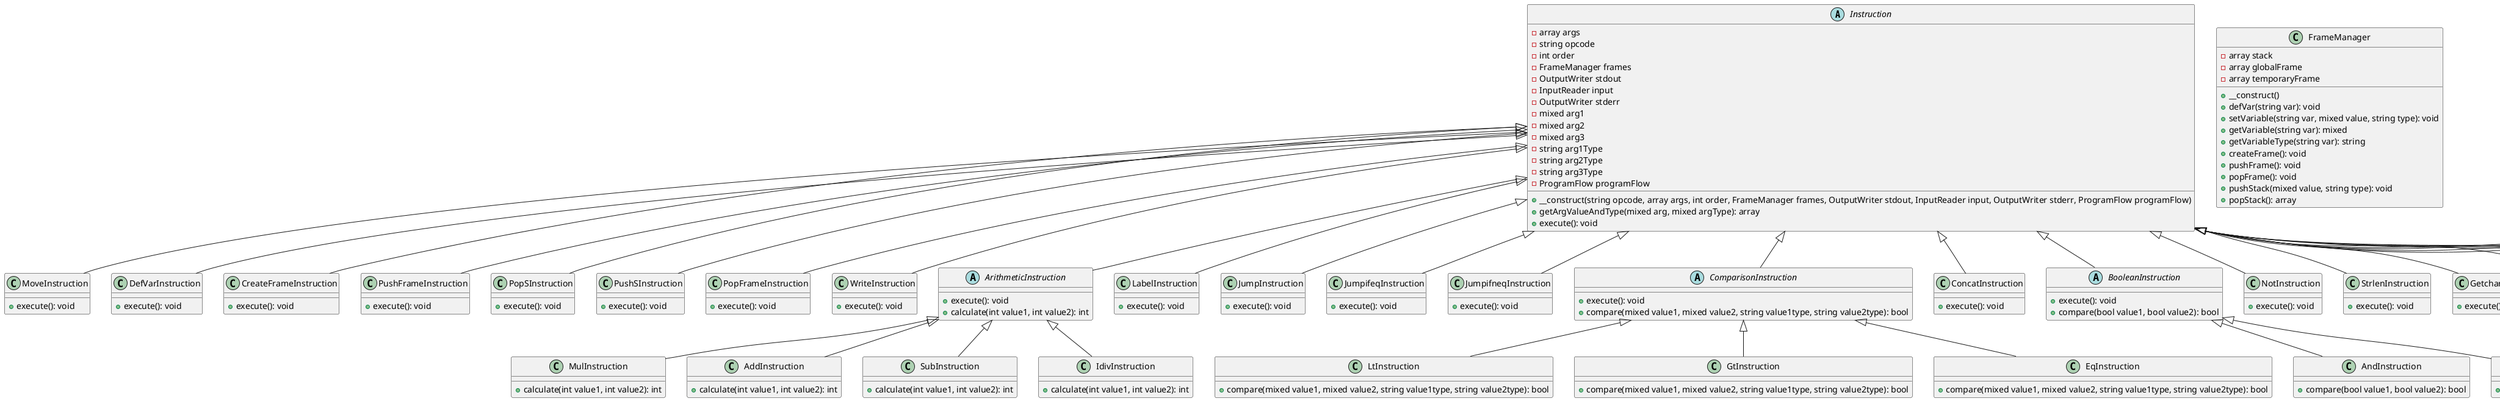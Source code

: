 @startuml
abstract class Instruction {
    -array args
    -string opcode
    -int order
    -FrameManager frames
    -OutputWriter stdout
    -InputReader input
    -OutputWriter stderr
    -mixed arg1
    -mixed arg2
    -mixed arg3
    -string arg1Type
    -string arg2Type
    -string arg3Type
    -ProgramFlow programFlow
    +__construct(string opcode, array args, int order, FrameManager frames, OutputWriter stdout, InputReader input, OutputWriter stderr, ProgramFlow programFlow)
    +getArgValueAndType(mixed arg, mixed argType): array
    +execute(): void
}

class MoveInstruction extends Instruction {
    +execute(): void
}

class DefVarInstruction extends Instruction {
    +execute(): void
}

class CreateFrameInstruction extends Instruction {
    +execute(): void
}

class PushFrameInstruction extends Instruction {
    +execute(): void
}

class PopSInstruction extends Instruction {
    +execute(): void
}

class PushSInstruction extends Instruction {
    +execute(): void
}

class PopFrameInstruction extends Instruction {
    +execute(): void
}

class WriteInstruction extends Instruction {
    +execute(): void
}

abstract class ArithmeticInstruction extends Instruction {
    +execute(): void
    +calculate(int value1, int value2): int
}

class MulInstruction extends ArithmeticInstruction {
    +calculate(int value1, int value2): int
}

class AddInstruction extends ArithmeticInstruction {
    +calculate(int value1, int value2): int
}

class SubInstruction extends ArithmeticInstruction {
    +calculate(int value1, int value2): int
}

class IdivInstruction extends ArithmeticInstruction {
    +calculate(int value1, int value2): int
}

class LabelInstruction extends Instruction {
    +execute(): void
}

class JumpInstruction extends Instruction {
    +execute(): void
}

class JumpifeqInstruction extends Instruction {
    +execute(): void
}

class JumpifneqInstruction extends Instruction {
    +execute(): void
}

abstract class ComparisonInstruction extends Instruction {
    +execute(): void
    +compare(mixed value1, mixed value2, string value1type, string value2type): bool
}

class LtInstruction extends ComparisonInstruction {
    +compare(mixed value1, mixed value2, string value1type, string value2type): bool
}

class GtInstruction extends ComparisonInstruction {
    +compare(mixed value1, mixed value2, string value1type, string value2type): bool
}

class EqInstruction extends ComparisonInstruction {
    +compare(mixed value1, mixed value2, string value1type, string value2type): bool
}

class ConcatInstruction extends Instruction {
    +execute(): void
}

abstract class BooleanInstruction extends Instruction {
    +execute(): void
    +compare(bool value1, bool value2): bool
}

class AndInstruction extends BooleanInstruction {
    +compare(bool value1, bool value2): bool
}

class OrInstruction extends BooleanInstruction {
    +compare(bool value1, bool value2): bool
}

class NotInstruction extends Instruction {
    +execute(): void
}

class StrlenInstruction extends Instruction {
    +execute(): void
}

class GetcharInstruction extends Instruction {
    +execute(): void
}

class TypeInstruction extends Instruction {
    +execute(): void
}

class Int2charInstruction extends Instruction {
    +execute(): void
}

class Stri2intInstruction extends Instruction {
    +execute(): void
}

class SetcharInstruction extends Instruction {
    +execute(): void
}

class ReturnInstruction extends Instruction {
    +execute(): void
}

class CallInstruction extends Instruction {
    +execute(): void
}

class ReadInstruction extends Instruction {
    +execute(): void
}

class ExitInstruction extends Instruction {
    +execute(): void
}

class DprintInstruction extends Instruction {
    +execute(): void
}

class FrameManager {
    -array stack
    -array globalFrame
    -array temporaryFrame
    +__construct()
    +defVar(string var): void
    +setVariable(string var, mixed value, string type): void
    +getVariable(string var): mixed
    +getVariableType(string var): string
    +createFrame(): void
    +pushFrame(): void
    +popFrame(): void
    +pushStack(mixed value, string type): void
    +popStack(): array
}


@enduml
